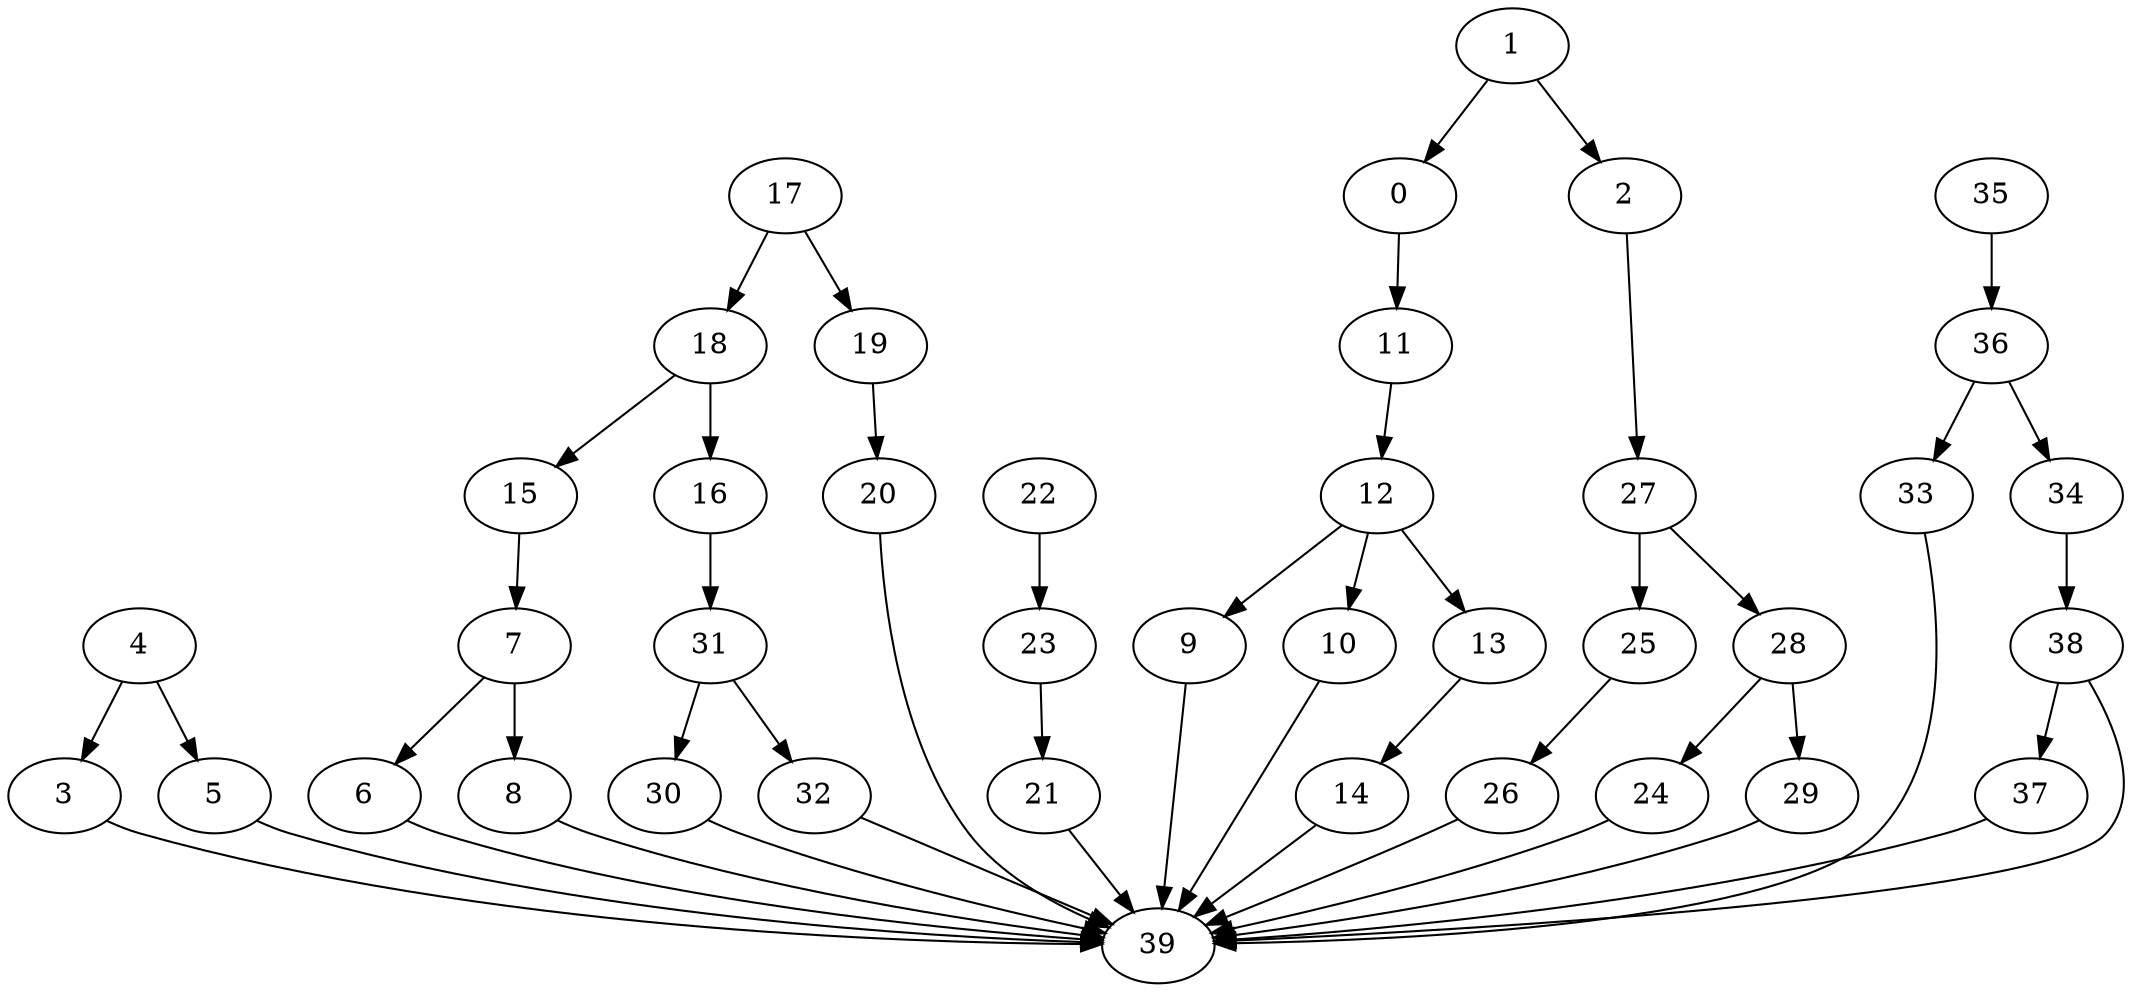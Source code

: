 strict digraph  {
0 [exec=161];
1 [exec=157];
2 [exec=67];
3 [exec=197];
4 [exec=199];
5 [exec=151];
6 [exec=145];
7 [exec=74];
8 [exec=190];
9 [exec=177];
10 [exec=186];
11 [exec=159];
12 [exec=130];
13 [exec=169];
14 [exec=199];
15 [exec=70];
16 [exec=197];
17 [exec=126];
18 [exec=184];
19 [exec=176];
20 [exec=137];
21 [exec=171];
22 [exec=66];
23 [exec=65];
24 [exec=138];
25 [exec=55];
26 [exec=168];
27 [exec=140];
28 [exec=93];
29 [exec=79];
30 [exec=95];
31 [exec=88];
32 [exec=109];
33 [exec=51];
34 [exec=87];
35 [exec=157];
36 [exec=186];
37 [exec=103];
38 [exec=162];
39 [exec=91];
0 -> 11  [comm=12];
1 -> 2  [comm=11];
1 -> 0  [comm=20];
2 -> 27  [comm=16];
3 -> 39  [comm=5];
4 -> 5  [comm=5];
4 -> 3  [comm=13];
5 -> 39  [comm=20];
6 -> 39  [comm=13];
7 -> 8  [comm=11];
7 -> 6  [comm=16];
8 -> 39  [comm=19];
9 -> 39  [comm=16];
10 -> 39  [comm=16];
11 -> 12  [comm=7];
12 -> 9  [comm=12];
12 -> 10  [comm=8];
12 -> 13  [comm=12];
13 -> 14  [comm=20];
14 -> 39  [comm=11];
15 -> 7  [comm=15];
16 -> 31  [comm=11];
17 -> 18  [comm=20];
17 -> 19  [comm=5];
18 -> 15  [comm=20];
18 -> 16  [comm=16];
19 -> 20  [comm=7];
20 -> 39  [comm=8];
21 -> 39  [comm=17];
22 -> 23  [comm=11];
23 -> 21  [comm=20];
24 -> 39  [comm=10];
25 -> 26  [comm=18];
26 -> 39  [comm=15];
27 -> 28  [comm=7];
27 -> 25  [comm=17];
28 -> 29  [comm=19];
28 -> 24  [comm=17];
29 -> 39  [comm=7];
30 -> 39  [comm=10];
31 -> 32  [comm=10];
31 -> 30  [comm=9];
32 -> 39  [comm=5];
33 -> 39  [comm=9];
34 -> 38  [comm=19];
35 -> 36  [comm=9];
36 -> 33  [comm=20];
36 -> 34  [comm=16];
37 -> 39  [comm=9];
38 -> 39  [comm=9];
38 -> 37  [comm=5];
}
